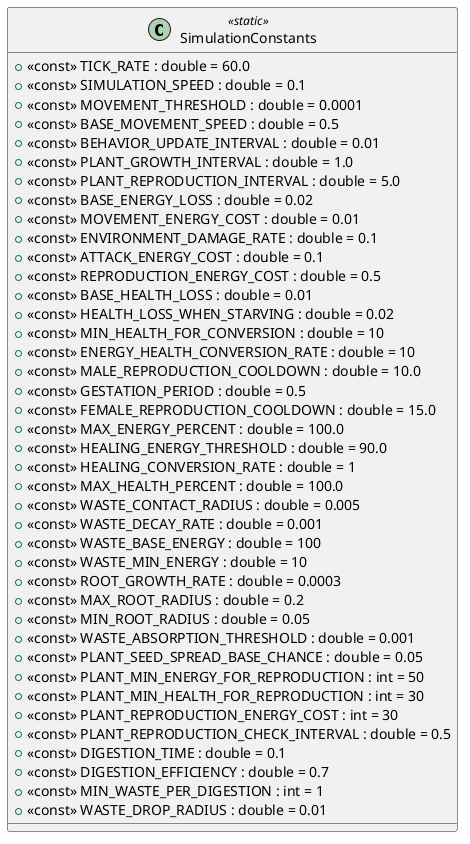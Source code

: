 @startuml
class SimulationConstants <<static>> {
    + <<const>> TICK_RATE : double = 60.0
    + <<const>> SIMULATION_SPEED : double = 0.1
    + <<const>> MOVEMENT_THRESHOLD : double = 0.0001
    + <<const>> BASE_MOVEMENT_SPEED : double = 0.5
    + <<const>> BEHAVIOR_UPDATE_INTERVAL : double = 0.01
    + <<const>> PLANT_GROWTH_INTERVAL : double = 1.0
    + <<const>> PLANT_REPRODUCTION_INTERVAL : double = 5.0
    + <<const>> BASE_ENERGY_LOSS : double = 0.02
    + <<const>> MOVEMENT_ENERGY_COST : double = 0.01
    + <<const>> ENVIRONMENT_DAMAGE_RATE : double = 0.1
    + <<const>> ATTACK_ENERGY_COST : double = 0.1
    + <<const>> REPRODUCTION_ENERGY_COST : double = 0.5
    + <<const>> BASE_HEALTH_LOSS : double = 0.01
    + <<const>> HEALTH_LOSS_WHEN_STARVING : double = 0.02
    + <<const>> MIN_HEALTH_FOR_CONVERSION : double = 10
    + <<const>> ENERGY_HEALTH_CONVERSION_RATE : double = 10
    + <<const>> MALE_REPRODUCTION_COOLDOWN : double = 10.0
    + <<const>> GESTATION_PERIOD : double = 0.5
    + <<const>> FEMALE_REPRODUCTION_COOLDOWN : double = 15.0
    + <<const>> MAX_ENERGY_PERCENT : double = 100.0
    + <<const>> HEALING_ENERGY_THRESHOLD : double = 90.0
    + <<const>> HEALING_CONVERSION_RATE : double = 1
    + <<const>> MAX_HEALTH_PERCENT : double = 100.0
    + <<const>> WASTE_CONTACT_RADIUS : double = 0.005
    + <<const>> WASTE_DECAY_RATE : double = 0.001
    + <<const>> WASTE_BASE_ENERGY : double = 100
    + <<const>> WASTE_MIN_ENERGY : double = 10
    + <<const>> ROOT_GROWTH_RATE : double = 0.0003
    + <<const>> MAX_ROOT_RADIUS : double = 0.2
    + <<const>> MIN_ROOT_RADIUS : double = 0.05
    + <<const>> WASTE_ABSORPTION_THRESHOLD : double = 0.001
    + <<const>> PLANT_SEED_SPREAD_BASE_CHANCE : double = 0.05
    + <<const>> PLANT_MIN_ENERGY_FOR_REPRODUCTION : int = 50
    + <<const>> PLANT_MIN_HEALTH_FOR_REPRODUCTION : int = 30
    + <<const>> PLANT_REPRODUCTION_ENERGY_COST : int = 30
    + <<const>> PLANT_REPRODUCTION_CHECK_INTERVAL : double = 0.5
    + <<const>> DIGESTION_TIME : double = 0.1
    + <<const>> DIGESTION_EFFICIENCY : double = 0.7
    + <<const>> MIN_WASTE_PER_DIGESTION : int = 1
    + <<const>> WASTE_DROP_RADIUS : double = 0.01
}
@enduml
